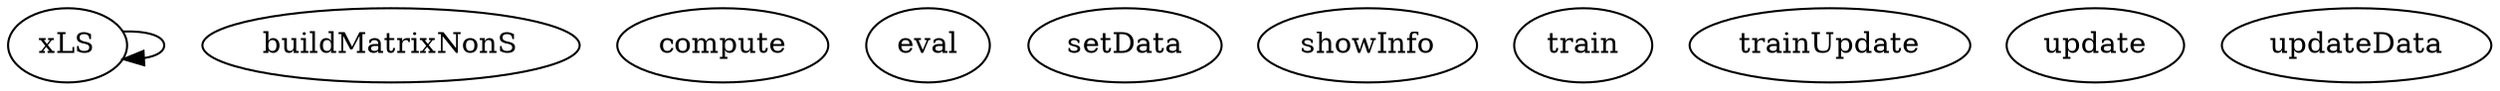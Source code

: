 /* Created by mdot for Matlab */
digraph m2html {
  xLS -> xLS;

  buildMatrixNonS [URL="buildMatrixNonS.html"];
  compute [URL="compute.html"];
  eval [URL="eval.html"];
  setData [URL="setData.html"];
  showInfo [URL="showInfo.html"];
  train [URL="train.html"];
  trainUpdate [URL="trainUpdate.html"];
  update [URL="update.html"];
  updateData [URL="updateData.html"];
  xLS [URL="xLS.html"];
}